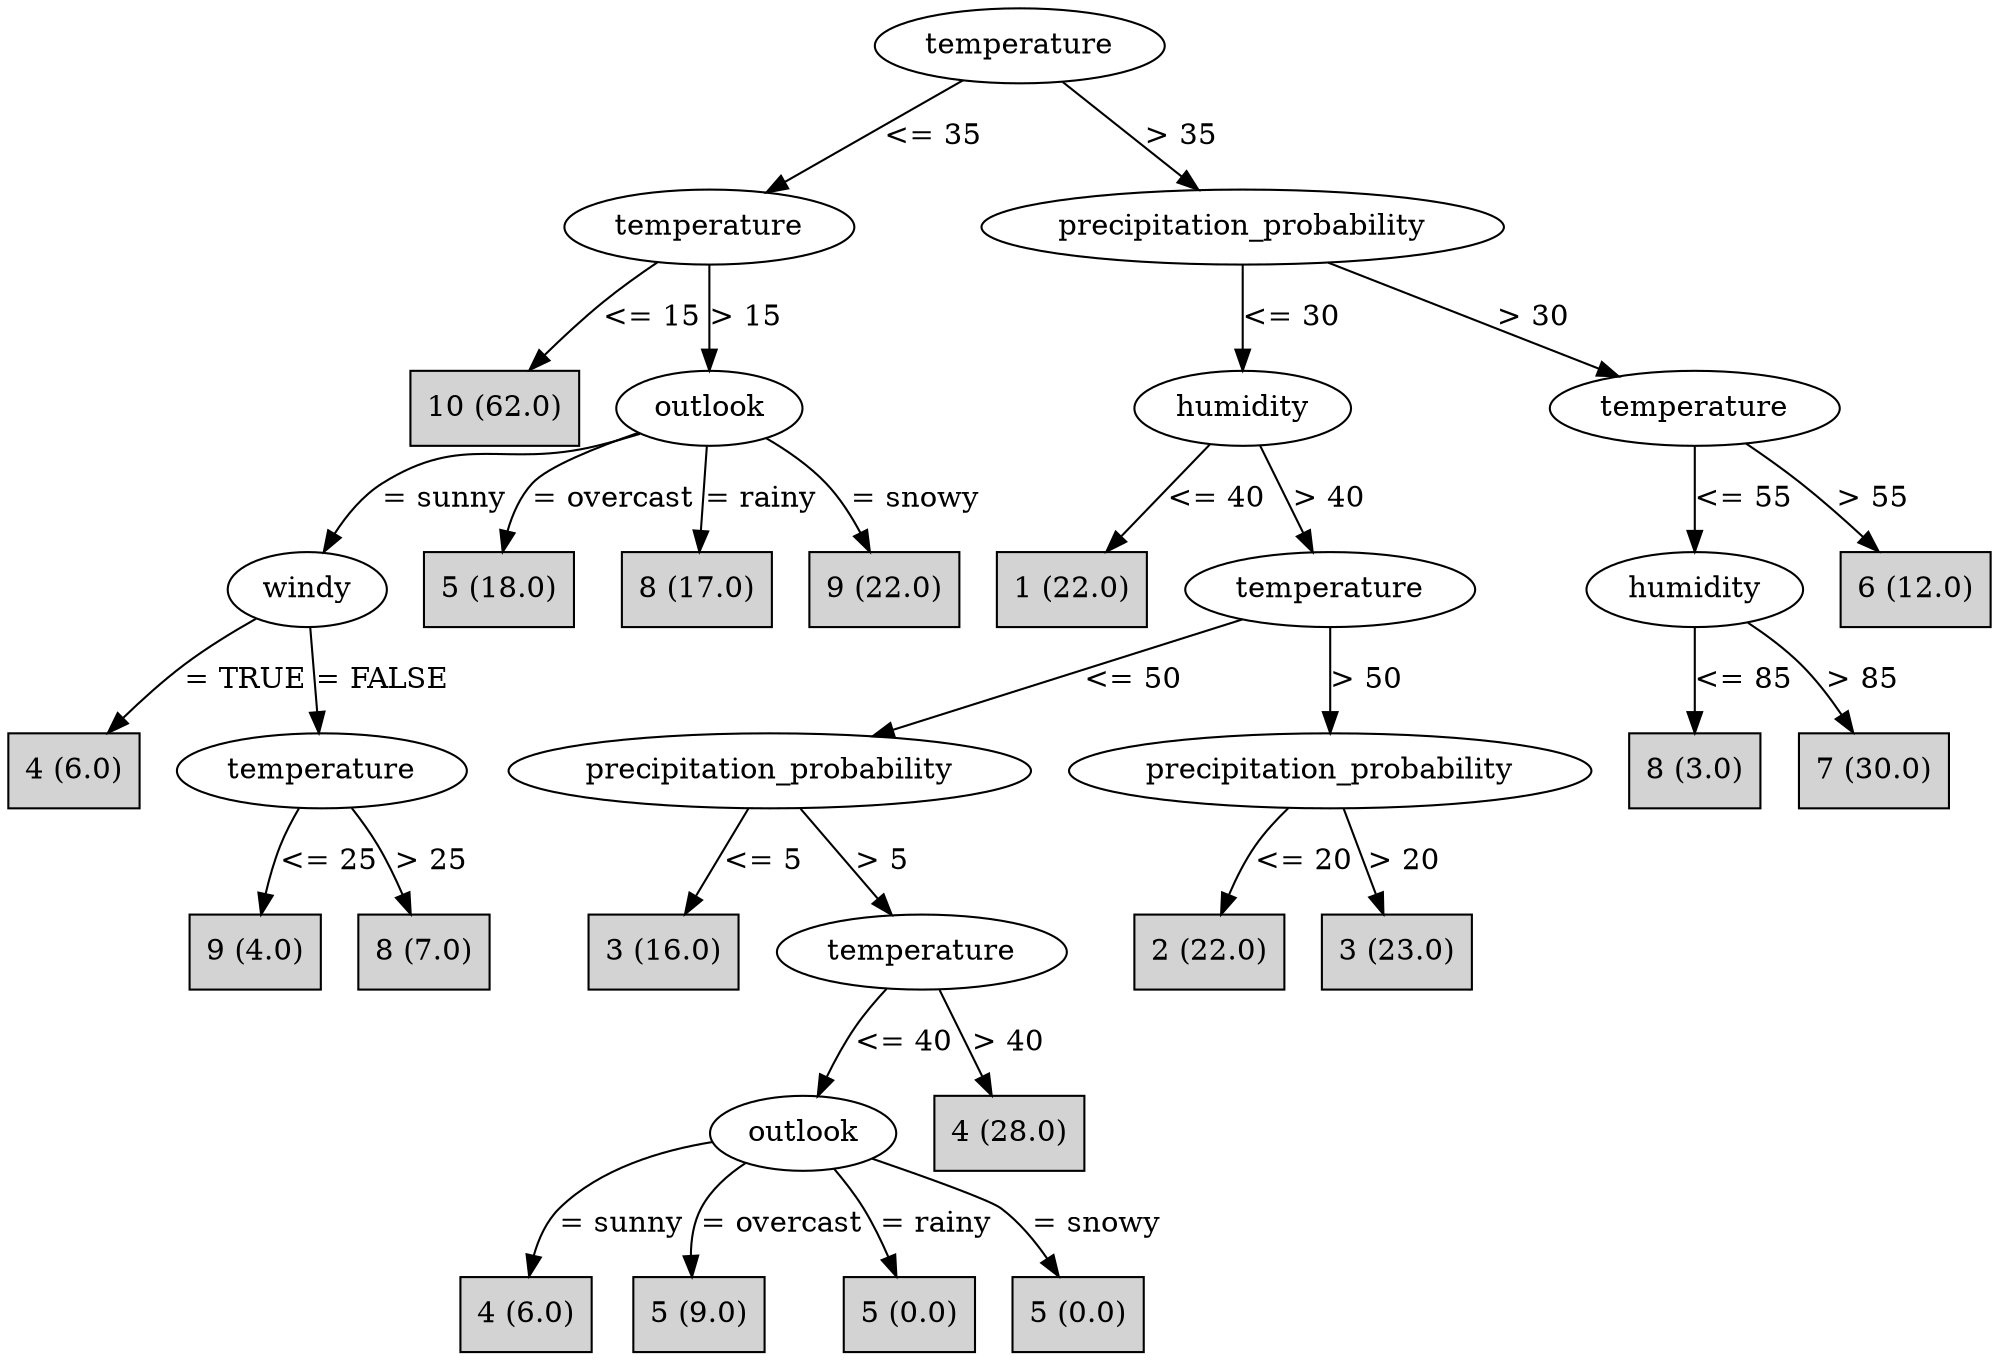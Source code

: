 digraph J48Tree {
N0 [label="temperature" ]
N0->N1 [label="<= 35"]
N1 [label="temperature" ]
N1->N2 [label="<= 15"]
N2 [label="10 (62.0)" shape=box style=filled ]
N1->N3 [label="> 15"]
N3 [label="outlook" ]
N3->N4 [label="= sunny"]
N4 [label="windy" ]
N4->N5 [label="= TRUE"]
N5 [label="4 (6.0)" shape=box style=filled ]
N4->N6 [label="= FALSE"]
N6 [label="temperature" ]
N6->N7 [label="<= 25"]
N7 [label="9 (4.0)" shape=box style=filled ]
N6->N8 [label="> 25"]
N8 [label="8 (7.0)" shape=box style=filled ]
N3->N9 [label="= overcast"]
N9 [label="5 (18.0)" shape=box style=filled ]
N3->N10 [label="= rainy"]
N10 [label="8 (17.0)" shape=box style=filled ]
N3->N11 [label="= snowy"]
N11 [label="9 (22.0)" shape=box style=filled ]
N0->N12 [label="> 35"]
N12 [label="precipitation_probability" ]
N12->N13 [label="<= 30"]
N13 [label="humidity" ]
N13->N14 [label="<= 40"]
N14 [label="1 (22.0)" shape=box style=filled ]
N13->N15 [label="> 40"]
N15 [label="temperature" ]
N15->N16 [label="<= 50"]
N16 [label="precipitation_probability" ]
N16->N17 [label="<= 5"]
N17 [label="3 (16.0)" shape=box style=filled ]
N16->N18 [label="> 5"]
N18 [label="temperature" ]
N18->N19 [label="<= 40"]
N19 [label="outlook" ]
N19->N20 [label="= sunny"]
N20 [label="4 (6.0)" shape=box style=filled ]
N19->N21 [label="= overcast"]
N21 [label="5 (9.0)" shape=box style=filled ]
N19->N22 [label="= rainy"]
N22 [label="5 (0.0)" shape=box style=filled ]
N19->N23 [label="= snowy"]
N23 [label="5 (0.0)" shape=box style=filled ]
N18->N24 [label="> 40"]
N24 [label="4 (28.0)" shape=box style=filled ]
N15->N25 [label="> 50"]
N25 [label="precipitation_probability" ]
N25->N26 [label="<= 20"]
N26 [label="2 (22.0)" shape=box style=filled ]
N25->N27 [label="> 20"]
N27 [label="3 (23.0)" shape=box style=filled ]
N12->N28 [label="> 30"]
N28 [label="temperature" ]
N28->N29 [label="<= 55"]
N29 [label="humidity" ]
N29->N30 [label="<= 85"]
N30 [label="8 (3.0)" shape=box style=filled ]
N29->N31 [label="> 85"]
N31 [label="7 (30.0)" shape=box style=filled ]
N28->N32 [label="> 55"]
N32 [label="6 (12.0)" shape=box style=filled ]
}
